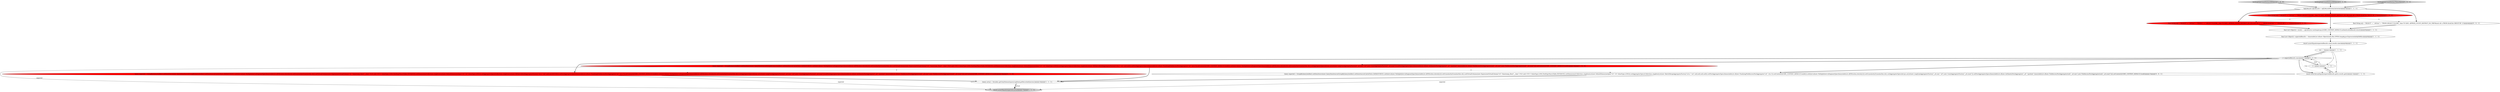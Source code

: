 digraph {
8 [style = filled, label = "Query actual = Iterables.getOnlyElement(queryLogHook.getRecordedQueries())@@@16@@@['1', '1', '1']", fillcolor = white, shape = ellipse image = "AAA0AAABBB1BBB"];
4 [style = filled, label = "testAvgDailyCountDistinctHllSketch['1', '0', '0']", fillcolor = lightgray, shape = diamond image = "AAA0AAABBB1BBB"];
5 [style = filled, label = "Assert.assertEquals(expectedResults.size(),results.size())@@@9@@@['1', '1', '1']", fillcolor = white, shape = ellipse image = "AAA0AAABBB1BBB"];
9 [style = filled, label = "final List<Object((> expectedResults = ImmutableList.of(new Object((((edu.fdu.CPPDG.tinypdg.pe.ExpressionInfo@9d6fac)@@@6@@@['1', '1', '1']", fillcolor = white, shape = ellipse image = "AAA0AAABBB1BBB"];
13 [style = filled, label = "testAvgDailyCountDistinctHllSketch['0', '1', '0']", fillcolor = lightgray, shape = diamond image = "AAA0AAABBB2BBB"];
3 [style = filled, label = "Assert.assertEquals(expected,actual)@@@17@@@['1', '1', '1']", fillcolor = lightgray, shape = ellipse image = "AAA0AAABBB1BBB"];
14 [style = filled, label = "Query expected = GroupByQuery.builder().setDataSource(new QueryDataSource(GroupByQuery.builder().setDataSource(CalciteTests.DATASOURCE1).setInterval(new MultipleIntervalSegmentSpec(ImmutableList.of(Filtration.eternity()))).setGranularity(Granularities.ALL).setVirtualColumns(new ExpressionVirtualColumn(\"v0\",\"timestamp_floor(\"__time\",'P1D',null,'UTC')\",ValueType.LONG,TestExprMacroTable.INSTANCE)).setDimensions(Collections.singletonList(new DefaultDimensionSpec(\"v0\",\"v0\",ValueType.LONG))).setAggregatorSpecs(Collections.singletonList(new HllSketchBuildAggregatorFactory(\"a0:a\",\"cnt\",null,null,ROUND))).setPostAggregatorSpecs(ImmutableList.of(new FinalizingFieldAccessPostAggregator(\"a0\",\"a0:a\"))).setContext(QUERY_CONTEXT_DEFAULT).build())).setInterval(new MultipleIntervalSegmentSpec(ImmutableList.of(Filtration.eternity()))).setGranularity(Granularities.ALL).setAggregatorSpecs(Arrays.asList(new LongSumAggregatorFactory(\"_a0:sum\",\"a0\"),new CountAggregatorFactory(\"_a0:count\"))).setPostAggregatorSpecs(ImmutableList.of(new ArithmeticPostAggregator(\"_a0\",\"quotient\",ImmutableList.of(new FieldAccessPostAggregator(null,\"_a0:sum\"),new FieldAccessPostAggregator(null,\"_a0:count\"))))).setContext(QUERY_CONTEXT_DEFAULT).build()@@@15@@@['0', '1', '0']", fillcolor = red, shape = ellipse image = "AAA1AAABBB2BBB"];
15 [style = filled, label = "final String sql = \"SELECT\" + \" AVG(u)\" + \"FROM (\" + \" SELECT FLOOR(__time TO DAY), APPROX_COUNT_DISTINCT_DS_HLL(cnt) AS u\" + \" FROM druid.foo\" + \" GROUP BY 1\" + \")\"@@@4@@@['0', '1', '0']", fillcolor = red, shape = ellipse image = "AAA1AAABBB2BBB"];
17 [style = filled, label = "Query expected = GroupByQuery.builder().setDataSource(new QueryDataSource(GroupByQuery.builder().setDataSource(CalciteTests.DATASOURCE1).setInterval(new MultipleIntervalSegmentSpec(ImmutableList.of(Filtration.eternity()))).setGranularity(Granularities.ALL).setVirtualColumns(new ExpressionVirtualColumn(\"v0\",\"timestamp_floor(\"__time\",'P1D',null,'UTC')\",ValueType.LONG,TestExprMacroTable.INSTANCE)).setDimensions(Collections.singletonList(new DefaultDimensionSpec(\"v0\",\"v0\",ValueType.LONG))).setAggregatorSpecs(Collections.singletonList(new SketchMergeAggregatorFactory(\"a0:a\",\"cnt\",null,null,null,null))).setPostAggregatorSpecs(ImmutableList.of(new FinalizingFieldAccessPostAggregator(\"a0\",\"a0:a\"))).setContext(QUERY_CONTEXT_DEFAULT).build())).setInterval(new MultipleIntervalSegmentSpec(ImmutableList.of(Filtration.eternity()))).setGranularity(Granularities.ALL).setAggregatorSpecs(Arrays.asList(new LongSumAggregatorFactory(\"_a0:sum\",\"a0\"),new CountAggregatorFactory(\"_a0:count\"))).setPostAggregatorSpecs(ImmutableList.of(new ArithmeticPostAggregator(\"_a0\",\"quotient\",ImmutableList.of(new FieldAccessPostAggregator(null,\"_a0:sum\"),new FieldAccessPostAggregator(null,\"_a0:count\"))))).setContext(QUERY_CONTEXT_DEFAULT).build()@@@15@@@['0', '0', '1']", fillcolor = white, shape = ellipse image = "AAA0AAABBB3BBB"];
0 [style = filled, label = "int i = 0@@@10@@@['1', '1', '1']", fillcolor = white, shape = ellipse image = "AAA0AAABBB1BBB"];
2 [style = filled, label = "final List<Object((> results = sqlLifecycle.runSimple(sql,QUERY_CONTEXT_DEFAULT,authenticationResult).toList()@@@5@@@['1', '1', '1']", fillcolor = white, shape = ellipse image = "AAA0AAABBB1BBB"];
6 [style = filled, label = "Query expected = GroupByQuery.builder().setDataSource(new QueryDataSource(GroupByQuery.builder().setDataSource(CalciteTests.DATASOURCE1).setInterval(new MultipleIntervalSegmentSpec(ImmutableList.of(Filtration.eternity()))).setGranularity(Granularities.ALL).setVirtualColumns(new ExpressionVirtualColumn(\"v0\",\"timestamp_floor(\"__time\",'P1D',null,'UTC')\",ValueType.LONG,TestExprMacroTable.INSTANCE)).setDimensions(Collections.singletonList(new DefaultDimensionSpec(\"v0\",\"v0\",ValueType.LONG))).setAggregatorSpecs(Collections.singletonList(new HllSketchBuildAggregatorFactory(\"a0:a\",\"cnt\",null,null))).setPostAggregatorSpecs(ImmutableList.of(new FinalizingFieldAccessPostAggregator(\"a0\",\"a0:a\"))).setContext(QUERY_CONTEXT_DEFAULT).build())).setInterval(new MultipleIntervalSegmentSpec(ImmutableList.of(Filtration.eternity()))).setGranularity(Granularities.ALL).setAggregatorSpecs(Arrays.asList(new LongSumAggregatorFactory(\"_a0:sum\",\"a0\"),new CountAggregatorFactory(\"_a0:count\"))).setPostAggregatorSpecs(ImmutableList.of(new ArithmeticPostAggregator(\"_a0\",\"quotient\",ImmutableList.of(new FieldAccessPostAggregator(null,\"_a0:sum\"),new FieldAccessPostAggregator(null,\"_a0:count\"))))).setContext(QUERY_CONTEXT_DEFAULT).build()@@@15@@@['1', '0', '0']", fillcolor = red, shape = ellipse image = "AAA1AAABBB1BBB"];
7 [style = filled, label = "i < expectedResults.size()@@@11@@@['1', '1', '1']", fillcolor = white, shape = diamond image = "AAA0AAABBB1BBB"];
11 [style = filled, label = "i++@@@12@@@['1', '1', '1']", fillcolor = white, shape = ellipse image = "AAA0AAABBB1BBB"];
16 [style = filled, label = "final String sql = \"SELECT\" + \" AVG(u)\" + \"FROM (SELECT FLOOR(__time TO DAY), APPROX_COUNT_DISTINCT_DS_THETA(cnt) AS u FROM druid.foo GROUP BY 1)\"@@@4@@@['0', '0', '1']", fillcolor = white, shape = ellipse image = "AAA0AAABBB3BBB"];
12 [style = filled, label = "Assert.assertArrayEquals(expectedResults.get(i),results.get(i))@@@13@@@['1', '1', '1']", fillcolor = white, shape = ellipse image = "AAA0AAABBB1BBB"];
18 [style = filled, label = "testAvgDailyCountDistinctThetaSketch['0', '0', '1']", fillcolor = lightgray, shape = diamond image = "AAA0AAABBB3BBB"];
1 [style = filled, label = "SqlLifecycle sqlLifecycle = sqlLifecycleFactory.factorize()@@@3@@@['1', '1', '1']", fillcolor = white, shape = ellipse image = "AAA0AAABBB1BBB"];
10 [style = filled, label = "final String sql = \"SELECT\" + \" AVG(u)\" + \"FROM (SELECT FLOOR(__time TO DAY), APPROX_COUNT_DISTINCT_DS_HLL(cnt) AS u FROM druid.foo GROUP BY 1)\"@@@4@@@['1', '0', '0']", fillcolor = red, shape = ellipse image = "AAA1AAABBB1BBB"];
10->15 [style = dashed, label="0"];
17->8 [style = bold, label=""];
15->2 [style = bold, label=""];
7->17 [style = bold, label=""];
14->3 [style = solid, label="expected"];
0->12 [style = solid, label="i"];
7->12 [style = bold, label=""];
1->15 [style = bold, label=""];
8->3 [style = solid, label="actual"];
8->3 [style = bold, label=""];
12->11 [style = bold, label=""];
11->7 [style = solid, label="i"];
6->17 [style = dashed, label="0"];
2->9 [style = bold, label=""];
6->14 [style = dashed, label="0"];
16->2 [style = bold, label=""];
13->1 [style = bold, label=""];
7->12 [style = dotted, label="true"];
0->7 [style = bold, label=""];
7->14 [style = bold, label=""];
6->3 [style = solid, label="expected"];
7->11 [style = dotted, label="true"];
11->12 [style = solid, label="i"];
5->0 [style = bold, label=""];
18->1 [style = bold, label=""];
1->16 [style = bold, label=""];
0->11 [style = solid, label="i"];
6->8 [style = bold, label=""];
7->6 [style = bold, label=""];
9->5 [style = bold, label=""];
10->2 [style = bold, label=""];
4->1 [style = bold, label=""];
14->8 [style = bold, label=""];
10->16 [style = dashed, label="0"];
1->10 [style = bold, label=""];
17->3 [style = solid, label="expected"];
11->7 [style = bold, label=""];
0->7 [style = solid, label="i"];
}
